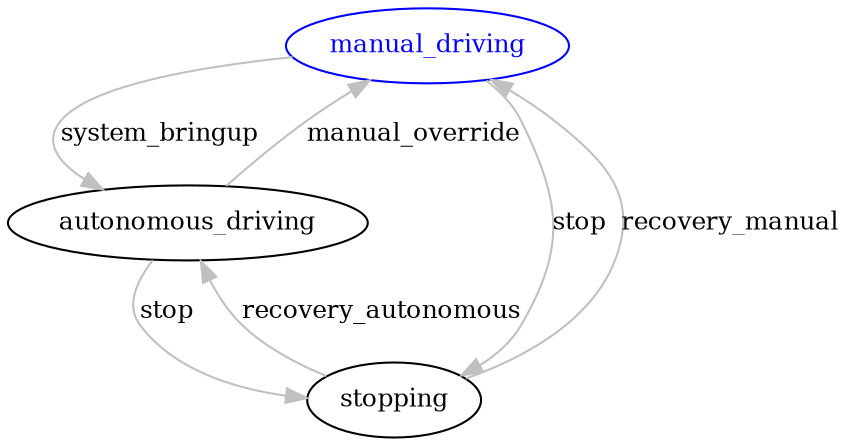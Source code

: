 digraph G {
graph [bgcolor=white]
0 [color=blue,fontsize=12,shape=ellipse,label="manual_driving"]
[fontcolor=blue]
;
1 [color=black,fontsize=12,shape=ellipse,label="autonomous_driving"]
;
2 [color=black,fontsize=12,shape=ellipse,label="stopping"]
;
0->1 [color=gray]
[fontsize=12]
[style=solid]
[fontcolor=black]
[label="system_bringup"]
;
0->2 [color=gray]
[fontsize=12]
[style=solid]
[fontcolor=black]
[label="stop"]
;
1->0 [color=gray]
[fontsize=12]
[style=solid]
[fontcolor=black]
[label="manual_override"]
;
1->2 [color=gray]
[fontsize=12]
[style=solid]
[fontcolor=black]
[label="stop"]
;
2->0 [color=gray]
[fontsize=12]
[style=solid]
[fontcolor=black]
[label="recovery_manual"]
;
2->1 [color=gray]
[fontsize=12]
[style=solid]
[fontcolor=black]
[label="recovery_autonomous"]
;
}
